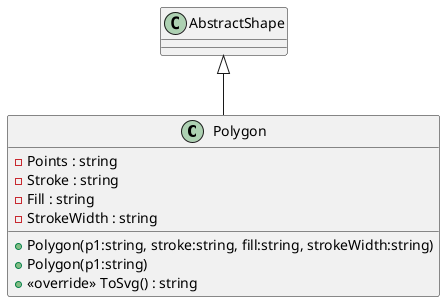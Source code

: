 @startuml
class Polygon {
    - Points : string
    - Stroke : string
    - Fill : string
    - StrokeWidth : string
    + Polygon(p1:string, stroke:string, fill:string, strokeWidth:string)
    + Polygon(p1:string)
    + <<override>> ToSvg() : string
}
AbstractShape <|-- Polygon
@enduml
